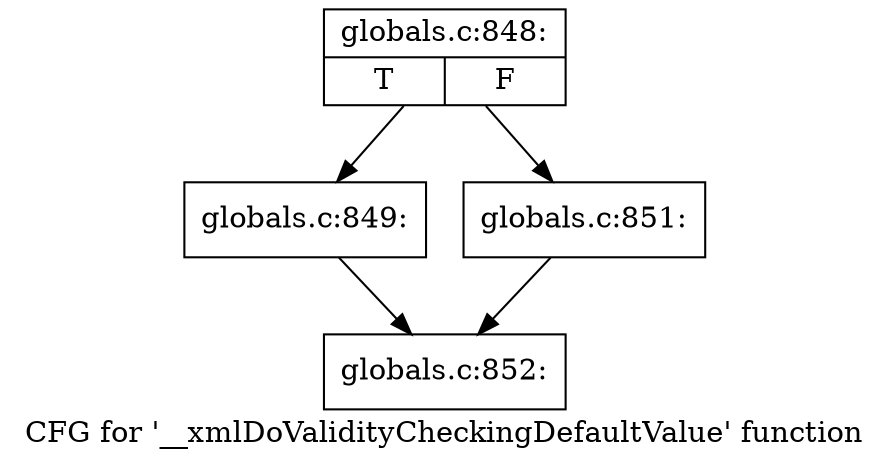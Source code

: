 digraph "CFG for '__xmlDoValidityCheckingDefaultValue' function" {
	label="CFG for '__xmlDoValidityCheckingDefaultValue' function";

	Node0x4abcb40 [shape=record,label="{globals.c:848:|{<s0>T|<s1>F}}"];
	Node0x4abcb40 -> Node0x4abc260;
	Node0x4abcb40 -> Node0x4abcf00;
	Node0x4abc260 [shape=record,label="{globals.c:849:}"];
	Node0x4abc260 -> Node0x4abc460;
	Node0x4abcf00 [shape=record,label="{globals.c:851:}"];
	Node0x4abcf00 -> Node0x4abc460;
	Node0x4abc460 [shape=record,label="{globals.c:852:}"];
}
